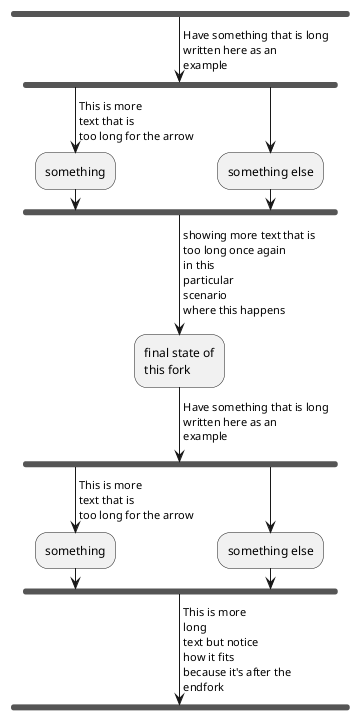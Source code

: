 {
  "sha1": "350u9gww77heoenqj4ig5vi24zp3cut",
  "insertion": {
    "when": "2024-05-30T20:48:20.182Z",
    "url": "https://forum.plantuml.net/11344/no-text-spacing-with-fork-activity-diagram",
    "user": "plantuml@gmail.com"
  }
}
@startuml
fork
-> Have something that is long\nwritten here as an\nexample;
fork
-> This is more\ntext that is\ntoo long for the arrow;
:something;
fork again
:something else;
endfork
-> showing more text that is\ntoo long once again\nin this\nparticular\nscenario\nwhere this happens;
:final state of\nthis fork;
-> Have something that is long\nwritten here as an\nexample;
fork
-> This is more\ntext that is\ntoo long for the arrow;
:something;
fork again
:something else;
endfork
-> This is more\nlong\ntext but notice\nhow it fits\nbecause it's after the\nendfork;
endfork
@enduml
